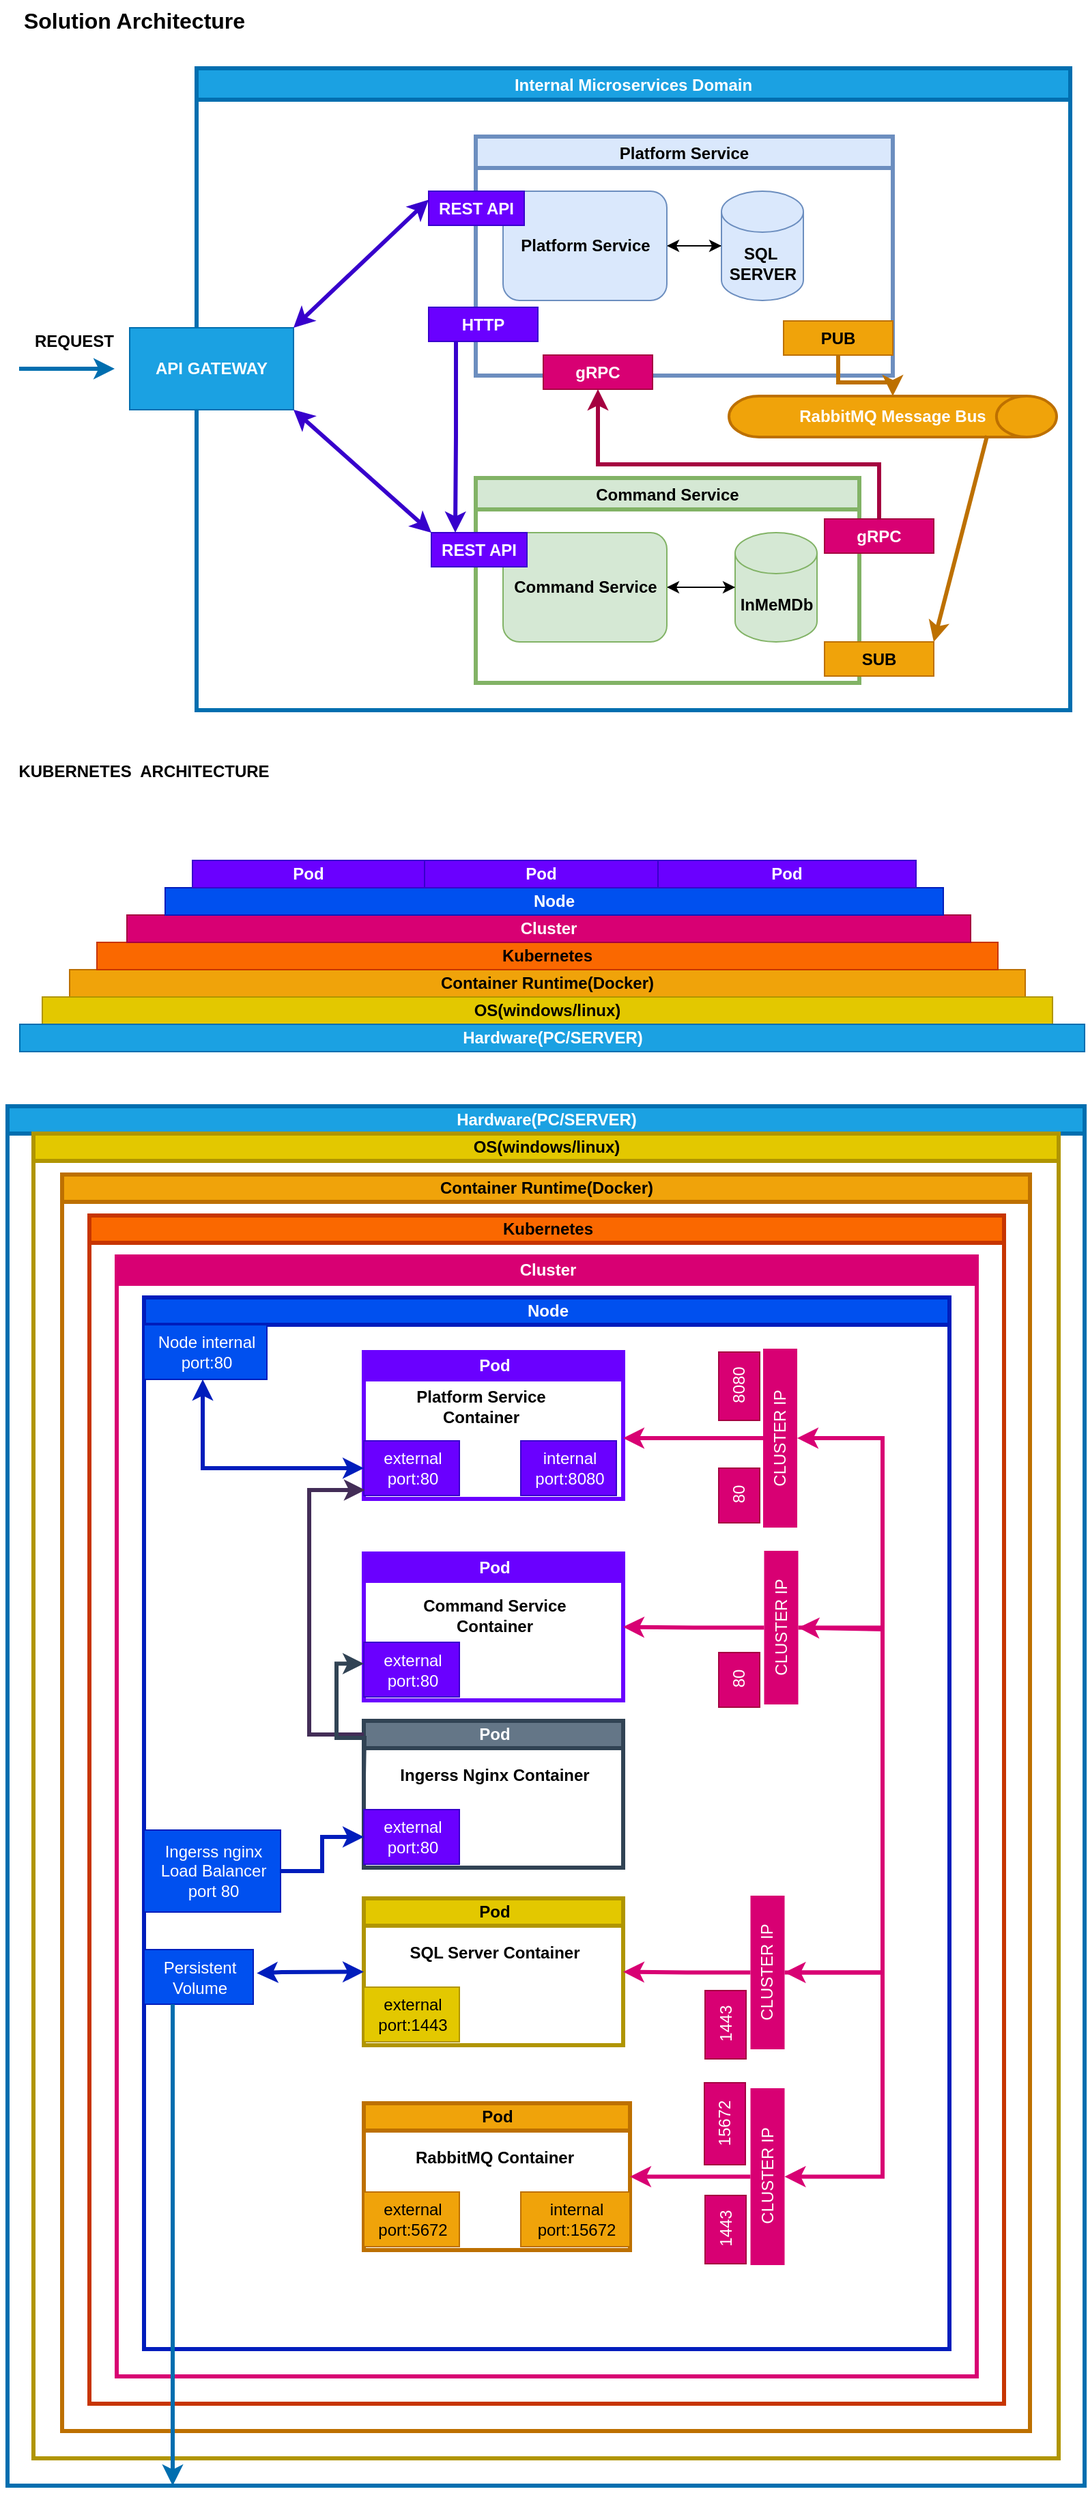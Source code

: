 <mxfile version="20.3.6" type="device"><diagram id="prtHgNgQTEPvFCAcTncT" name="Page-1"><mxGraphModel dx="1422" dy="1904" grid="1" gridSize="10" guides="1" tooltips="1" connect="1" arrows="1" fold="1" page="1" pageScale="1" pageWidth="827" pageHeight="1169" math="0" shadow="0"><root><mxCell id="0"/><mxCell id="1" parent="0"/><mxCell id="yb5WaZGSvJXZRwMpJCaK-34" value="&lt;span style=&quot;color: rgb(255, 255, 255);&quot;&gt;Hardware(PC/SERVER)&lt;/span&gt;" style="swimlane;html=1;startSize=20;horizontal=1;containerType=tree;glass=0;fillColor=#1ba1e2;strokeColor=#006EAF;fontColor=#ffffff;strokeWidth=3;" parent="1" vertex="1"><mxGeometry x="21.5" y="-350" width="789" height="1010" as="geometry"/></mxCell><mxCell id="yb5WaZGSvJXZRwMpJCaK-1" value="&lt;span style=&quot;&quot;&gt;OS(windows/linux)&lt;/span&gt;" style="swimlane;html=1;startSize=20;horizontal=1;containerType=tree;glass=0;fillColor=#e3c800;strokeColor=#B09500;fontColor=#000000;strokeWidth=3;" parent="yb5WaZGSvJXZRwMpJCaK-34" vertex="1"><mxGeometry x="19" y="20" width="751" height="970" as="geometry"/></mxCell><mxCell id="yb5WaZGSvJXZRwMpJCaK-75" value="&lt;span style=&quot;&quot;&gt;Container Runtime(Docker)&lt;/span&gt;" style="swimlane;html=1;startSize=20;horizontal=1;containerType=tree;glass=0;fillColor=#f0a30a;strokeColor=#BD7000;fontColor=#000000;strokeWidth=3;" parent="yb5WaZGSvJXZRwMpJCaK-1" vertex="1"><mxGeometry x="21" y="30" width="709" height="920" as="geometry"/></mxCell><mxCell id="yb5WaZGSvJXZRwMpJCaK-111" value="&lt;span style=&quot;&quot;&gt;Kubernetes&lt;/span&gt;" style="swimlane;html=1;startSize=20;horizontal=1;containerType=tree;glass=0;fillColor=#fa6800;strokeColor=#C73500;fontColor=#000000;strokeWidth=3;" parent="yb5WaZGSvJXZRwMpJCaK-75" vertex="1"><mxGeometry x="20" y="30" width="670" height="870" as="geometry"/></mxCell><mxCell id="yb5WaZGSvJXZRwMpJCaK-76" value="Cluster" style="swimlane;html=1;startSize=20;horizontal=1;containerType=tree;glass=0;fillColor=#d80073;strokeColor=#D80073;fontColor=#ffffff;strokeWidth=3;" parent="yb5WaZGSvJXZRwMpJCaK-111" vertex="1"><mxGeometry x="20" y="30" width="630" height="820" as="geometry"/></mxCell><mxCell id="yb5WaZGSvJXZRwMpJCaK-123" value="Node" style="swimlane;html=1;startSize=20;horizontal=1;containerType=tree;glass=0;fillColor=#0050ef;strokeColor=#001DBC;fontColor=#ffffff;strokeWidth=3;" parent="yb5WaZGSvJXZRwMpJCaK-76" vertex="1"><mxGeometry x="20" y="30" width="590" height="770" as="geometry"/></mxCell><mxCell id="yb5WaZGSvJXZRwMpJCaK-85" value="Node internal&lt;br&gt;port:80" style="text;html=1;align=center;verticalAlign=middle;resizable=0;points=[];autosize=1;strokeColor=#001DBC;fillColor=#0050ef;fontColor=#ffffff;" parent="yb5WaZGSvJXZRwMpJCaK-123" vertex="1"><mxGeometry y="20" width="90" height="40" as="geometry"/></mxCell><mxCell id="yb5WaZGSvJXZRwMpJCaK-77" value="Pod" style="swimlane;html=1;startSize=20;horizontal=1;containerType=tree;glass=0;fillColor=#6a00ff;strokeColor=#6A00FF;fontColor=#ffffff;strokeWidth=3;" parent="yb5WaZGSvJXZRwMpJCaK-123" vertex="1"><mxGeometry x="161" y="40" width="190" height="107.5" as="geometry"/></mxCell><mxCell id="yb5WaZGSvJXZRwMpJCaK-78" value="&lt;span style=&quot;&quot;&gt;Platform Service&lt;/span&gt;&lt;br style=&quot;&quot;&gt;&lt;span style=&quot;&quot;&gt;Container&lt;/span&gt;" style="text;html=1;align=center;verticalAlign=middle;resizable=0;points=[];autosize=1;strokeColor=none;fillColor=none;fontStyle=1" parent="yb5WaZGSvJXZRwMpJCaK-77" vertex="1"><mxGeometry x="25" y="20" width="120" height="40" as="geometry"/></mxCell><mxCell id="yb5WaZGSvJXZRwMpJCaK-79" value="external&lt;br&gt;port:80" style="text;html=1;align=center;verticalAlign=middle;resizable=0;points=[];autosize=1;strokeColor=#3700CC;fillColor=#6a00ff;fontColor=#ffffff;" parent="yb5WaZGSvJXZRwMpJCaK-77" vertex="1"><mxGeometry y="65" width="70" height="40" as="geometry"/></mxCell><mxCell id="yb5WaZGSvJXZRwMpJCaK-80" value="internal&lt;br&gt;port:8080" style="text;html=1;align=center;verticalAlign=middle;resizable=0;points=[];autosize=1;strokeColor=#3700CC;fillColor=#6a00ff;fontColor=#ffffff;" parent="yb5WaZGSvJXZRwMpJCaK-77" vertex="1"><mxGeometry x="115" y="65" width="70" height="40" as="geometry"/></mxCell><mxCell id="yb5WaZGSvJXZRwMpJCaK-86" value="" style="endArrow=classic;startArrow=classic;html=1;rounded=0;fillColor=#0050ef;strokeColor=#001DBC;strokeWidth=3;" parent="yb5WaZGSvJXZRwMpJCaK-123" target="yb5WaZGSvJXZRwMpJCaK-79" edge="1"><mxGeometry width="50" height="50" relative="1" as="geometry"><mxPoint x="43" y="60" as="sourcePoint"/><mxPoint x="501" y="210" as="targetPoint"/><Array as="points"><mxPoint x="43" y="125"/></Array></mxGeometry></mxCell><mxCell id="yb5WaZGSvJXZRwMpJCaK-150" value="Pod" style="swimlane;html=1;startSize=20;horizontal=1;containerType=tree;glass=0;fillColor=#6a00ff;strokeColor=#6A00FF;fontColor=#ffffff;strokeWidth=3;" parent="yb5WaZGSvJXZRwMpJCaK-123" vertex="1"><mxGeometry x="161" y="187.5" width="190" height="107.5" as="geometry"/></mxCell><mxCell id="yb5WaZGSvJXZRwMpJCaK-151" value="&lt;span style=&quot;&quot;&gt;Command Service&lt;/span&gt;&lt;br style=&quot;&quot;&gt;&lt;span style=&quot;&quot;&gt;Container&lt;/span&gt;" style="text;html=1;align=center;verticalAlign=middle;resizable=0;points=[];autosize=1;strokeColor=none;fillColor=none;fontStyle=1" parent="yb5WaZGSvJXZRwMpJCaK-150" vertex="1"><mxGeometry x="30" y="25" width="130" height="40" as="geometry"/></mxCell><mxCell id="yb5WaZGSvJXZRwMpJCaK-152" value="external&lt;br&gt;port:80" style="text;html=1;align=center;verticalAlign=middle;resizable=0;points=[];autosize=1;strokeColor=#3700CC;fillColor=#6a00ff;fontColor=#ffffff;" parent="yb5WaZGSvJXZRwMpJCaK-150" vertex="1"><mxGeometry y="65" width="70" height="40" as="geometry"/></mxCell><mxCell id="yb5WaZGSvJXZRwMpJCaK-161" value="80" style="text;html=1;align=center;verticalAlign=middle;resizable=0;points=[];autosize=1;strokeColor=#A50040;fillColor=#d80073;fontColor=#ffffff;rotation=-90;" parent="yb5WaZGSvJXZRwMpJCaK-123" vertex="1"><mxGeometry x="416" y="130" width="40" height="30" as="geometry"/></mxCell><mxCell id="yb5WaZGSvJXZRwMpJCaK-162" value="8080" style="text;html=1;align=center;verticalAlign=middle;resizable=0;points=[];autosize=1;strokeColor=#A50040;fillColor=#d80073;fontColor=#ffffff;rotation=-90;" parent="yb5WaZGSvJXZRwMpJCaK-123" vertex="1"><mxGeometry x="411" y="50" width="50" height="30" as="geometry"/></mxCell><mxCell id="yb5WaZGSvJXZRwMpJCaK-163" value="&lt;span style=&quot;color: rgb(255, 255, 255);&quot;&gt;CLUSTER IP&lt;/span&gt;" style="rounded=0;whiteSpace=wrap;html=1;strokeColor=none;strokeWidth=3;fillColor=#d80073;fontColor=#ffffff;rotation=-90;" parent="yb5WaZGSvJXZRwMpJCaK-123" vertex="1"><mxGeometry x="400.5" y="90.5" width="131" height="25" as="geometry"/></mxCell><mxCell id="yb5WaZGSvJXZRwMpJCaK-171" value="" style="endArrow=classic;startArrow=classic;html=1;rounded=0;strokeWidth=3;fillColor=#d80073;strokeColor=#D80073;exitX=0.5;exitY=1;exitDx=0;exitDy=0;entryX=0.5;entryY=1;entryDx=0;entryDy=0;" parent="yb5WaZGSvJXZRwMpJCaK-123" source="yb5WaZGSvJXZRwMpJCaK-172" target="yb5WaZGSvJXZRwMpJCaK-163" edge="1"><mxGeometry width="50" height="50" relative="1" as="geometry"><mxPoint x="540" y="392" as="sourcePoint"/><mxPoint x="590" y="212" as="targetPoint"/><Array as="points"><mxPoint x="541" y="243"/><mxPoint x="541" y="103"/></Array></mxGeometry></mxCell><mxCell id="yb5WaZGSvJXZRwMpJCaK-183" style="edgeStyle=orthogonalEdgeStyle;rounded=0;orthogonalLoop=1;jettySize=auto;html=1;entryX=1;entryY=0.5;entryDx=0;entryDy=0;strokeColor=#D80073;strokeWidth=3;" parent="yb5WaZGSvJXZRwMpJCaK-123" source="yb5WaZGSvJXZRwMpJCaK-172" target="yb5WaZGSvJXZRwMpJCaK-150" edge="1"><mxGeometry relative="1" as="geometry"/></mxCell><mxCell id="yb5WaZGSvJXZRwMpJCaK-191" style="edgeStyle=orthogonalEdgeStyle;rounded=0;orthogonalLoop=1;jettySize=auto;html=1;entryX=0.5;entryY=1;entryDx=0;entryDy=0;strokeColor=#D80073;strokeWidth=3;" parent="yb5WaZGSvJXZRwMpJCaK-123" source="yb5WaZGSvJXZRwMpJCaK-172" target="yb5WaZGSvJXZRwMpJCaK-187" edge="1"><mxGeometry relative="1" as="geometry"><Array as="points"><mxPoint x="541" y="242"/><mxPoint x="541" y="494"/></Array></mxGeometry></mxCell><mxCell id="yb5WaZGSvJXZRwMpJCaK-172" value="&lt;span style=&quot;color: rgb(255, 255, 255);&quot;&gt;CLUSTER IP&lt;/span&gt;" style="rounded=0;whiteSpace=wrap;html=1;strokeColor=none;strokeWidth=3;fillColor=#d80073;fontColor=#ffffff;rotation=-90;" parent="yb5WaZGSvJXZRwMpJCaK-123" vertex="1"><mxGeometry x="410.5" y="229.25" width="112.5" height="25" as="geometry"/></mxCell><mxCell id="yb5WaZGSvJXZRwMpJCaK-174" value="80" style="text;html=1;align=center;verticalAlign=middle;resizable=0;points=[];autosize=1;strokeColor=#A50040;fillColor=#d80073;fontColor=#ffffff;rotation=-90;" parent="yb5WaZGSvJXZRwMpJCaK-123" vertex="1"><mxGeometry x="416" y="265" width="40" height="30" as="geometry"/></mxCell><mxCell id="yb5WaZGSvJXZRwMpJCaK-175" value="Pod" style="swimlane;html=1;startSize=20;horizontal=1;containerType=tree;glass=0;fillColor=#647687;strokeColor=#314354;fontColor=#ffffff;strokeWidth=3;" parent="yb5WaZGSvJXZRwMpJCaK-123" vertex="1"><mxGeometry x="161" y="310" width="190" height="107.5" as="geometry"/></mxCell><mxCell id="yb5WaZGSvJXZRwMpJCaK-176" value="Ingerss Nginx Container" style="text;html=1;align=center;verticalAlign=middle;resizable=0;points=[];autosize=1;strokeColor=none;fillColor=none;fontStyle=1" parent="yb5WaZGSvJXZRwMpJCaK-175" vertex="1"><mxGeometry x="15" y="25" width="160" height="30" as="geometry"/></mxCell><mxCell id="yb5WaZGSvJXZRwMpJCaK-177" value="external&lt;br&gt;port:80" style="text;html=1;align=center;verticalAlign=middle;resizable=0;points=[];autosize=1;strokeColor=#3700CC;fillColor=#6a00ff;fontColor=#ffffff;" parent="yb5WaZGSvJXZRwMpJCaK-175" vertex="1"><mxGeometry y="65" width="70" height="40" as="geometry"/></mxCell><mxCell id="yb5WaZGSvJXZRwMpJCaK-178" style="edgeStyle=orthogonalEdgeStyle;rounded=0;orthogonalLoop=1;jettySize=auto;html=1;entryX=0.013;entryY=0.91;entryDx=0;entryDy=0;strokeColor=#432D57;strokeWidth=3;fillColor=#76608a;entryPerimeter=0;" parent="yb5WaZGSvJXZRwMpJCaK-123" target="yb5WaZGSvJXZRwMpJCaK-79" edge="1"><mxGeometry relative="1" as="geometry"><mxPoint x="161" y="320" as="sourcePoint"/><Array as="points"><mxPoint x="121" y="320"/><mxPoint x="121" y="141"/><mxPoint x="162" y="141"/></Array></mxGeometry></mxCell><mxCell id="yb5WaZGSvJXZRwMpJCaK-179" style="edgeStyle=orthogonalEdgeStyle;rounded=0;orthogonalLoop=1;jettySize=auto;html=1;strokeColor=#314354;strokeWidth=3;fillColor=#647687;entryX=0;entryY=0.75;entryDx=0;entryDy=0;" parent="yb5WaZGSvJXZRwMpJCaK-123" target="yb5WaZGSvJXZRwMpJCaK-150" edge="1"><mxGeometry relative="1" as="geometry"><mxPoint x="161" y="350" as="sourcePoint"/><mxPoint x="121" y="290" as="targetPoint"/></mxGeometry></mxCell><mxCell id="yb5WaZGSvJXZRwMpJCaK-181" style="edgeStyle=orthogonalEdgeStyle;rounded=0;orthogonalLoop=1;jettySize=auto;html=1;strokeColor=#001DBC;strokeWidth=3;fillColor=#0050ef;" parent="yb5WaZGSvJXZRwMpJCaK-123" source="yb5WaZGSvJXZRwMpJCaK-180" target="yb5WaZGSvJXZRwMpJCaK-177" edge="1"><mxGeometry relative="1" as="geometry"/></mxCell><mxCell id="yb5WaZGSvJXZRwMpJCaK-180" value="Ingerss nginx&lt;br&gt;Load Balancer&lt;br&gt;port 80" style="text;html=1;align=center;verticalAlign=middle;resizable=0;points=[];autosize=1;strokeColor=#001DBC;fillColor=#0050ef;fontColor=#ffffff;" parent="yb5WaZGSvJXZRwMpJCaK-123" vertex="1"><mxGeometry y="390" width="100" height="60" as="geometry"/></mxCell><mxCell id="yb5WaZGSvJXZRwMpJCaK-184" value="Pod" style="swimlane;html=1;startSize=20;horizontal=1;containerType=tree;glass=0;fillColor=#e3c800;strokeColor=#B09500;fontColor=#000000;strokeWidth=3;" parent="yb5WaZGSvJXZRwMpJCaK-123" vertex="1"><mxGeometry x="161" y="440" width="190" height="107.5" as="geometry"/></mxCell><mxCell id="yb5WaZGSvJXZRwMpJCaK-185" value="SQL Server Container" style="text;html=1;align=center;verticalAlign=middle;resizable=0;points=[];autosize=1;strokeColor=none;fillColor=none;fontStyle=1" parent="yb5WaZGSvJXZRwMpJCaK-184" vertex="1"><mxGeometry x="20" y="25" width="150" height="30" as="geometry"/></mxCell><mxCell id="yb5WaZGSvJXZRwMpJCaK-186" value="external&lt;br&gt;port:1443" style="text;html=1;align=center;verticalAlign=middle;resizable=0;points=[];autosize=1;strokeColor=#B09500;fillColor=#e3c800;fontColor=#000000;" parent="yb5WaZGSvJXZRwMpJCaK-184" vertex="1"><mxGeometry y="65" width="70" height="40" as="geometry"/></mxCell><mxCell id="yb5WaZGSvJXZRwMpJCaK-189" style="edgeStyle=orthogonalEdgeStyle;rounded=0;orthogonalLoop=1;jettySize=auto;html=1;entryX=1;entryY=0.5;entryDx=0;entryDy=0;strokeColor=#D80073;strokeWidth=3;" parent="yb5WaZGSvJXZRwMpJCaK-123" source="yb5WaZGSvJXZRwMpJCaK-187" target="yb5WaZGSvJXZRwMpJCaK-184" edge="1"><mxGeometry relative="1" as="geometry"/></mxCell><mxCell id="yb5WaZGSvJXZRwMpJCaK-200" style="edgeStyle=orthogonalEdgeStyle;rounded=0;orthogonalLoop=1;jettySize=auto;html=1;entryX=0.5;entryY=1;entryDx=0;entryDy=0;strokeColor=#D80073;strokeWidth=3;" parent="yb5WaZGSvJXZRwMpJCaK-123" source="yb5WaZGSvJXZRwMpJCaK-187" target="yb5WaZGSvJXZRwMpJCaK-196" edge="1"><mxGeometry relative="1" as="geometry"><Array as="points"><mxPoint x="541" y="494"/><mxPoint x="541" y="644"/></Array></mxGeometry></mxCell><mxCell id="yb5WaZGSvJXZRwMpJCaK-187" value="&lt;span style=&quot;color: rgb(255, 255, 255);&quot;&gt;CLUSTER IP&lt;/span&gt;" style="rounded=0;whiteSpace=wrap;html=1;strokeColor=none;strokeWidth=3;fillColor=#d80073;fontColor=#ffffff;rotation=-90;" parent="yb5WaZGSvJXZRwMpJCaK-123" vertex="1"><mxGeometry x="400.5" y="481.75" width="112.5" height="25" as="geometry"/></mxCell><mxCell id="yb5WaZGSvJXZRwMpJCaK-188" value="1443" style="text;html=1;align=center;verticalAlign=middle;resizable=0;points=[];autosize=1;strokeColor=#A50040;fillColor=#d80073;fontColor=#ffffff;rotation=-90;" parent="yb5WaZGSvJXZRwMpJCaK-123" vertex="1"><mxGeometry x="401" y="517.5" width="50" height="30" as="geometry"/></mxCell><mxCell id="yb5WaZGSvJXZRwMpJCaK-192" value="Pod" style="swimlane;html=1;startSize=20;horizontal=1;containerType=tree;glass=0;fillColor=#f0a30a;strokeColor=#BD7000;fontColor=#000000;strokeWidth=3;" parent="yb5WaZGSvJXZRwMpJCaK-123" vertex="1"><mxGeometry x="161" y="590" width="195" height="107.5" as="geometry"/></mxCell><mxCell id="yb5WaZGSvJXZRwMpJCaK-193" value="RabbitMQ Container" style="text;html=1;align=center;verticalAlign=middle;resizable=0;points=[];autosize=1;strokeColor=none;fillColor=none;fontStyle=1" parent="yb5WaZGSvJXZRwMpJCaK-192" vertex="1"><mxGeometry x="25" y="25" width="140" height="30" as="geometry"/></mxCell><mxCell id="yb5WaZGSvJXZRwMpJCaK-194" value="external&lt;br&gt;port:5672" style="text;html=1;align=center;verticalAlign=middle;resizable=0;points=[];autosize=1;strokeColor=#BD7000;fillColor=#f0a30a;fontColor=#000000;" parent="yb5WaZGSvJXZRwMpJCaK-192" vertex="1"><mxGeometry y="65" width="70" height="40" as="geometry"/></mxCell><mxCell id="yb5WaZGSvJXZRwMpJCaK-198" value="internal&lt;br&gt;port:15672" style="text;html=1;align=center;verticalAlign=middle;resizable=0;points=[];autosize=1;strokeColor=#BD7000;fillColor=#f0a30a;fontColor=#000000;" parent="yb5WaZGSvJXZRwMpJCaK-192" vertex="1"><mxGeometry x="115" y="65" width="80" height="40" as="geometry"/></mxCell><mxCell id="yb5WaZGSvJXZRwMpJCaK-195" style="edgeStyle=orthogonalEdgeStyle;rounded=0;orthogonalLoop=1;jettySize=auto;html=1;entryX=1;entryY=0.5;entryDx=0;entryDy=0;strokeColor=#D80073;strokeWidth=3;" parent="yb5WaZGSvJXZRwMpJCaK-123" source="yb5WaZGSvJXZRwMpJCaK-196" target="yb5WaZGSvJXZRwMpJCaK-192" edge="1"><mxGeometry relative="1" as="geometry"/></mxCell><mxCell id="yb5WaZGSvJXZRwMpJCaK-196" value="&lt;span style=&quot;color: rgb(255, 255, 255);&quot;&gt;CLUSTER IP&lt;/span&gt;" style="rounded=0;whiteSpace=wrap;html=1;strokeColor=none;strokeWidth=3;fillColor=#d80073;fontColor=#ffffff;rotation=-90;" parent="yb5WaZGSvJXZRwMpJCaK-123" vertex="1"><mxGeometry x="392" y="631.25" width="129.5" height="25" as="geometry"/></mxCell><mxCell id="yb5WaZGSvJXZRwMpJCaK-197" value="1443" style="text;html=1;align=center;verticalAlign=middle;resizable=0;points=[];autosize=1;strokeColor=#A50040;fillColor=#d80073;fontColor=#ffffff;rotation=-90;" parent="yb5WaZGSvJXZRwMpJCaK-123" vertex="1"><mxGeometry x="401" y="667.5" width="50" height="30" as="geometry"/></mxCell><mxCell id="yb5WaZGSvJXZRwMpJCaK-199" value="15672" style="text;html=1;align=center;verticalAlign=middle;resizable=0;points=[];autosize=1;strokeColor=#A50040;fillColor=#d80073;fontColor=#ffffff;rotation=-90;" parent="yb5WaZGSvJXZRwMpJCaK-123" vertex="1"><mxGeometry x="395.5" y="590" width="60" height="30" as="geometry"/></mxCell><mxCell id="yb5WaZGSvJXZRwMpJCaK-205" value="Persistent &lt;br&gt;Volume" style="text;html=1;align=center;verticalAlign=middle;resizable=0;points=[];autosize=1;strokeColor=#001DBC;fillColor=#0050ef;fontColor=#ffffff;" parent="yb5WaZGSvJXZRwMpJCaK-123" vertex="1"><mxGeometry y="477.5" width="80" height="40" as="geometry"/></mxCell><mxCell id="yb5WaZGSvJXZRwMpJCaK-206" value="" style="endArrow=classic;startArrow=classic;html=1;rounded=0;strokeColor=#001DBC;strokeWidth=3;entryX=0;entryY=0.5;entryDx=0;entryDy=0;exitX=1.033;exitY=0.431;exitDx=0;exitDy=0;exitPerimeter=0;fillColor=#0050ef;" parent="yb5WaZGSvJXZRwMpJCaK-123" source="yb5WaZGSvJXZRwMpJCaK-205" target="yb5WaZGSvJXZRwMpJCaK-184" edge="1"><mxGeometry width="50" height="50" relative="1" as="geometry"><mxPoint x="401" y="590" as="sourcePoint"/><mxPoint x="451" y="540" as="targetPoint"/><Array as="points"><mxPoint x="101" y="494"/></Array></mxGeometry></mxCell><mxCell id="yb5WaZGSvJXZRwMpJCaK-135" value="Container Runtime(Docker)" style="whiteSpace=wrap;html=1;fillColor=#f0a30a;strokeColor=#BD7000;fontStyle=1;fontColor=#000000;" parent="1" vertex="1"><mxGeometry x="67" y="-450" width="700" height="20" as="geometry"/></mxCell><mxCell id="yb5WaZGSvJXZRwMpJCaK-136" value="OS(windows/linux)" style="whiteSpace=wrap;html=1;fillColor=#e3c800;strokeColor=#B09500;fontStyle=1;fontColor=#000000;" parent="1" vertex="1"><mxGeometry x="47" y="-430" width="740" height="20" as="geometry"/></mxCell><mxCell id="yb5WaZGSvJXZRwMpJCaK-137" value="Hardware(PC/SERVER)" style="whiteSpace=wrap;html=1;fillColor=#1ba1e2;strokeColor=#006EAF;fontStyle=1;fontColor=#ffffff;" parent="1" vertex="1"><mxGeometry x="30.5" y="-410" width="780" height="20" as="geometry"/></mxCell><mxCell id="yb5WaZGSvJXZRwMpJCaK-138" value="Kubernetes" style="whiteSpace=wrap;html=1;fillColor=#fa6800;strokeColor=#C73500;fontStyle=1;fontColor=#000000;" parent="1" vertex="1"><mxGeometry x="87" y="-470" width="660" height="20" as="geometry"/></mxCell><mxCell id="yb5WaZGSvJXZRwMpJCaK-139" value="Cluster" style="whiteSpace=wrap;html=1;fillColor=#d80073;strokeColor=#A50040;fontStyle=1;fontColor=#ffffff;" parent="1" vertex="1"><mxGeometry x="109" y="-490" width="618" height="20" as="geometry"/></mxCell><mxCell id="yb5WaZGSvJXZRwMpJCaK-140" value="Node" style="whiteSpace=wrap;html=1;fillColor=#0050ef;strokeColor=#001DBC;fontStyle=1;fontColor=#ffffff;" parent="1" vertex="1"><mxGeometry x="137" y="-510" width="570" height="20" as="geometry"/></mxCell><mxCell id="yb5WaZGSvJXZRwMpJCaK-142" value="Pod" style="whiteSpace=wrap;html=1;fillColor=#6a00ff;strokeColor=#3700CC;fontStyle=1;fontColor=#ffffff;" parent="1" vertex="1"><mxGeometry x="157" y="-530" width="170" height="20" as="geometry"/></mxCell><mxCell id="yb5WaZGSvJXZRwMpJCaK-144" value="Pod" style="whiteSpace=wrap;html=1;fillColor=#6a00ff;strokeColor=#3700CC;fontStyle=1;fontColor=#ffffff;" parent="1" vertex="1"><mxGeometry x="327" y="-530" width="171" height="20" as="geometry"/></mxCell><mxCell id="yb5WaZGSvJXZRwMpJCaK-145" value="Pod" style="whiteSpace=wrap;html=1;fillColor=#6a00ff;strokeColor=#3700CC;fontStyle=1;fontColor=#ffffff;" parent="1" vertex="1"><mxGeometry x="498" y="-530" width="189" height="20" as="geometry"/></mxCell><mxCell id="yb5WaZGSvJXZRwMpJCaK-182" style="edgeStyle=orthogonalEdgeStyle;rounded=0;orthogonalLoop=1;jettySize=auto;html=1;strokeColor=#D80073;strokeWidth=3;" parent="1" source="yb5WaZGSvJXZRwMpJCaK-163" edge="1"><mxGeometry relative="1" as="geometry"><mxPoint x="472.5" y="-107" as="targetPoint"/></mxGeometry></mxCell><mxCell id="yb5WaZGSvJXZRwMpJCaK-207" style="edgeStyle=orthogonalEdgeStyle;rounded=0;orthogonalLoop=1;jettySize=auto;html=1;strokeColor=#006EAF;strokeWidth=3;fillColor=#1ba1e2;" parent="1" source="yb5WaZGSvJXZRwMpJCaK-205" edge="1"><mxGeometry relative="1" as="geometry"><mxPoint x="142.5" y="660" as="targetPoint"/><Array as="points"><mxPoint x="142.5" y="660"/></Array></mxGeometry></mxCell><mxCell id="vWRU2-PP_R25ILfFGzVi-1" value="&lt;b style=&quot;font-size: 16px;&quot;&gt;Solution Architecture&lt;/b&gt;" style="text;html=1;align=center;verticalAlign=middle;resizable=0;points=[];autosize=1;strokeColor=none;fillColor=none;fontSize=16;" parent="1" vertex="1"><mxGeometry x="19" y="-1160" width="190" height="30" as="geometry"/></mxCell><mxCell id="vWRU2-PP_R25ILfFGzVi-3" value="Internal Microservices Domain" style="swimlane;fillColor=#1ba1e2;fontColor=#ffffff;strokeColor=#006EAF;strokeWidth=3;" parent="1" vertex="1"><mxGeometry x="160" y="-1110" width="640" height="470" as="geometry"/></mxCell><mxCell id="vWRU2-PP_R25ILfFGzVi-4" value="&lt;b&gt;API GATEWAY&lt;/b&gt;" style="rounded=0;whiteSpace=wrap;html=1;fillColor=#1ba1e2;fontColor=#ffffff;strokeColor=#006EAF;" parent="vWRU2-PP_R25ILfFGzVi-3" vertex="1"><mxGeometry x="-49" y="190" width="120" height="60" as="geometry"/></mxCell><mxCell id="vWRU2-PP_R25ILfFGzVi-5" value="Platform Service" style="swimlane;fillColor=#dae8fc;strokeColor=#6c8ebf;strokeWidth=3;" parent="vWRU2-PP_R25ILfFGzVi-3" vertex="1"><mxGeometry x="204.5" y="50" width="305.5" height="175" as="geometry"/></mxCell><mxCell id="vWRU2-PP_R25ILfFGzVi-11" value="" style="edgeStyle=orthogonalEdgeStyle;rounded=0;orthogonalLoop=1;jettySize=auto;html=1;" parent="vWRU2-PP_R25ILfFGzVi-5" source="vWRU2-PP_R25ILfFGzVi-8" target="vWRU2-PP_R25ILfFGzVi-9" edge="1"><mxGeometry relative="1" as="geometry"/></mxCell><mxCell id="vWRU2-PP_R25ILfFGzVi-8" value="&lt;b&gt;SQL&amp;nbsp;&lt;br&gt;SERVER&lt;/b&gt;" style="shape=cylinder3;whiteSpace=wrap;html=1;boundedLbl=1;backgroundOutline=1;size=15;fillColor=#dae8fc;strokeColor=#6c8ebf;" parent="vWRU2-PP_R25ILfFGzVi-5" vertex="1"><mxGeometry x="180" y="40" width="60" height="80" as="geometry"/></mxCell><mxCell id="vWRU2-PP_R25ILfFGzVi-10" value="" style="edgeStyle=orthogonalEdgeStyle;rounded=0;orthogonalLoop=1;jettySize=auto;html=1;" parent="vWRU2-PP_R25ILfFGzVi-5" source="vWRU2-PP_R25ILfFGzVi-9" target="vWRU2-PP_R25ILfFGzVi-8" edge="1"><mxGeometry relative="1" as="geometry"/></mxCell><mxCell id="vWRU2-PP_R25ILfFGzVi-9" value="&lt;span style=&quot;font-weight: 700;&quot;&gt;Platform Service&lt;/span&gt;" style="rounded=1;whiteSpace=wrap;html=1;fillColor=#dae8fc;strokeColor=#6c8ebf;" parent="vWRU2-PP_R25ILfFGzVi-5" vertex="1"><mxGeometry x="20" y="40" width="120" height="80" as="geometry"/></mxCell><mxCell id="vWRU2-PP_R25ILfFGzVi-30" value="&lt;b&gt;PUB&lt;/b&gt;" style="rounded=0;whiteSpace=wrap;html=1;fillColor=#f0a30a;fontColor=#000000;strokeColor=#BD7000;" parent="vWRU2-PP_R25ILfFGzVi-5" vertex="1"><mxGeometry x="225.5" y="135" width="80" height="25" as="geometry"/></mxCell><mxCell id="vWRU2-PP_R25ILfFGzVi-56" value="&lt;b&gt;gRPC&lt;/b&gt;" style="rounded=0;whiteSpace=wrap;html=1;fillColor=#d80073;fontColor=#ffffff;strokeColor=#A50040;" parent="vWRU2-PP_R25ILfFGzVi-5" vertex="1"><mxGeometry x="49.5" y="160" width="80" height="25" as="geometry"/></mxCell><mxCell id="vWRU2-PP_R25ILfFGzVi-12" value="Command Service" style="swimlane;fillColor=#d5e8d4;strokeColor=#82b366;strokeWidth=3;" parent="vWRU2-PP_R25ILfFGzVi-3" vertex="1"><mxGeometry x="204.5" y="300" width="281" height="150" as="geometry"><mxRectangle x="330" y="290" width="150" height="30" as="alternateBounds"/></mxGeometry></mxCell><mxCell id="vWRU2-PP_R25ILfFGzVi-13" value="" style="edgeStyle=orthogonalEdgeStyle;rounded=0;orthogonalLoop=1;jettySize=auto;html=1;" parent="vWRU2-PP_R25ILfFGzVi-12" source="vWRU2-PP_R25ILfFGzVi-14" target="vWRU2-PP_R25ILfFGzVi-16" edge="1"><mxGeometry relative="1" as="geometry"/></mxCell><mxCell id="vWRU2-PP_R25ILfFGzVi-14" value="&lt;b&gt;InMeMDb&lt;/b&gt;" style="shape=cylinder3;whiteSpace=wrap;html=1;boundedLbl=1;backgroundOutline=1;size=15;fillColor=#d5e8d4;strokeColor=#82b366;" parent="vWRU2-PP_R25ILfFGzVi-12" vertex="1"><mxGeometry x="190" y="40" width="60" height="80" as="geometry"/></mxCell><mxCell id="vWRU2-PP_R25ILfFGzVi-15" value="" style="edgeStyle=orthogonalEdgeStyle;rounded=0;orthogonalLoop=1;jettySize=auto;html=1;" parent="vWRU2-PP_R25ILfFGzVi-12" source="vWRU2-PP_R25ILfFGzVi-16" target="vWRU2-PP_R25ILfFGzVi-14" edge="1"><mxGeometry relative="1" as="geometry"/></mxCell><mxCell id="vWRU2-PP_R25ILfFGzVi-16" value="&lt;span style=&quot;font-weight: 700;&quot;&gt;Command Service&lt;/span&gt;" style="rounded=1;whiteSpace=wrap;html=1;fillColor=#d5e8d4;strokeColor=#82b366;" parent="vWRU2-PP_R25ILfFGzVi-12" vertex="1"><mxGeometry x="20" y="40" width="120" height="80" as="geometry"/></mxCell><mxCell id="vWRU2-PP_R25ILfFGzVi-17" value="&lt;b&gt;RabbitMQ Message Bus&lt;/b&gt;" style="strokeWidth=2;html=1;shape=mxgraph.flowchart.direct_data;whiteSpace=wrap;fillColor=#f0a30a;fontColor=#FFFFFF;strokeColor=#BD7000;" parent="vWRU2-PP_R25ILfFGzVi-3" vertex="1"><mxGeometry x="390" y="240" width="240" height="30" as="geometry"/></mxCell><mxCell id="vWRU2-PP_R25ILfFGzVi-18" value="&lt;b&gt;REST API&lt;/b&gt;" style="rounded=0;whiteSpace=wrap;html=1;fillColor=#6a00ff;fontColor=#ffffff;strokeColor=#3700CC;" parent="vWRU2-PP_R25ILfFGzVi-3" vertex="1"><mxGeometry x="170" y="90" width="70" height="25" as="geometry"/></mxCell><mxCell id="vWRU2-PP_R25ILfFGzVi-20" value="&lt;b&gt;REST API&lt;/b&gt;" style="rounded=0;whiteSpace=wrap;html=1;fillColor=#6a00ff;fontColor=#ffffff;strokeColor=#3700CC;" parent="vWRU2-PP_R25ILfFGzVi-3" vertex="1"><mxGeometry x="172" y="340" width="70" height="25" as="geometry"/></mxCell><mxCell id="vWRU2-PP_R25ILfFGzVi-21" value="" style="endArrow=classic;startArrow=classic;html=1;rounded=0;fontColor=#FFFFFF;entryX=0;entryY=0.25;entryDx=0;entryDy=0;exitX=1;exitY=0;exitDx=0;exitDy=0;fillColor=#6a00ff;strokeColor=#3700CC;strokeWidth=3;" parent="vWRU2-PP_R25ILfFGzVi-3" source="vWRU2-PP_R25ILfFGzVi-4" target="vWRU2-PP_R25ILfFGzVi-18" edge="1"><mxGeometry width="50" height="50" relative="1" as="geometry"><mxPoint x="290" y="300" as="sourcePoint"/><mxPoint x="340" y="250" as="targetPoint"/><Array as="points"/></mxGeometry></mxCell><mxCell id="vWRU2-PP_R25ILfFGzVi-22" value="" style="endArrow=classic;startArrow=classic;html=1;rounded=0;fontColor=#FFFFFF;entryX=0;entryY=0;entryDx=0;entryDy=0;exitX=1;exitY=1;exitDx=0;exitDy=0;fillColor=#6a00ff;strokeColor=#3700CC;strokeWidth=3;" parent="vWRU2-PP_R25ILfFGzVi-3" source="vWRU2-PP_R25ILfFGzVi-4" target="vWRU2-PP_R25ILfFGzVi-20" edge="1"><mxGeometry width="50" height="50" relative="1" as="geometry"><mxPoint x="81" y="230" as="sourcePoint"/><mxPoint x="180" y="106.25" as="targetPoint"/><Array as="points"/></mxGeometry></mxCell><mxCell id="vWRU2-PP_R25ILfFGzVi-25" style="edgeStyle=orthogonalEdgeStyle;rounded=0;orthogonalLoop=1;jettySize=auto;html=1;exitX=0.25;exitY=1;exitDx=0;exitDy=0;entryX=0.25;entryY=0;entryDx=0;entryDy=0;strokeWidth=3;fontColor=#FFFFFF;fillColor=#6a00ff;strokeColor=#3700CC;" parent="vWRU2-PP_R25ILfFGzVi-3" source="vWRU2-PP_R25ILfFGzVi-23" target="vWRU2-PP_R25ILfFGzVi-20" edge="1"><mxGeometry relative="1" as="geometry"/></mxCell><mxCell id="vWRU2-PP_R25ILfFGzVi-23" value="&lt;b&gt;HTTP&lt;/b&gt;" style="rounded=0;whiteSpace=wrap;html=1;fillColor=#6a00ff;fontColor=#ffffff;strokeColor=#3700CC;" parent="vWRU2-PP_R25ILfFGzVi-3" vertex="1"><mxGeometry x="170" y="175" width="80" height="25" as="geometry"/></mxCell><mxCell id="vWRU2-PP_R25ILfFGzVi-31" value="" style="edgeStyle=orthogonalEdgeStyle;rounded=0;orthogonalLoop=1;jettySize=auto;html=1;strokeWidth=3;fontSize=16;fontColor=#000000;fillColor=#f0a30a;strokeColor=#BD7000;" parent="vWRU2-PP_R25ILfFGzVi-3" source="vWRU2-PP_R25ILfFGzVi-30" target="vWRU2-PP_R25ILfFGzVi-17" edge="1"><mxGeometry relative="1" as="geometry"/></mxCell><mxCell id="vWRU2-PP_R25ILfFGzVi-53" value="&lt;b&gt;SUB&lt;/b&gt;" style="rounded=0;whiteSpace=wrap;html=1;fillColor=#f0a30a;fontColor=#000000;strokeColor=#BD7000;" parent="vWRU2-PP_R25ILfFGzVi-3" vertex="1"><mxGeometry x="460" y="420" width="80" height="25" as="geometry"/></mxCell><mxCell id="vWRU2-PP_R25ILfFGzVi-54" value="" style="endArrow=classic;html=1;rounded=0;strokeWidth=3;fontSize=16;fontColor=#000000;exitX=0.788;exitY=0.967;exitDx=0;exitDy=0;exitPerimeter=0;entryX=1;entryY=0;entryDx=0;entryDy=0;fillColor=#f0a30a;strokeColor=#BD7000;" parent="vWRU2-PP_R25ILfFGzVi-3" source="vWRU2-PP_R25ILfFGzVi-17" target="vWRU2-PP_R25ILfFGzVi-53" edge="1"><mxGeometry width="50" height="50" relative="1" as="geometry"><mxPoint x="230" y="300" as="sourcePoint"/><mxPoint x="280" y="250" as="targetPoint"/></mxGeometry></mxCell><mxCell id="vWRU2-PP_R25ILfFGzVi-68" style="edgeStyle=orthogonalEdgeStyle;rounded=0;orthogonalLoop=1;jettySize=auto;html=1;entryX=0.5;entryY=1;entryDx=0;entryDy=0;strokeWidth=3;fontSize=16;fontColor=#000000;fillColor=#d80073;strokeColor=#A50040;" parent="vWRU2-PP_R25ILfFGzVi-3" source="vWRU2-PP_R25ILfFGzVi-66" target="vWRU2-PP_R25ILfFGzVi-56" edge="1"><mxGeometry relative="1" as="geometry"><Array as="points"><mxPoint x="500" y="290"/><mxPoint x="294" y="290"/></Array></mxGeometry></mxCell><mxCell id="vWRU2-PP_R25ILfFGzVi-66" value="&lt;b&gt;gRPC&lt;/b&gt;" style="rounded=0;whiteSpace=wrap;html=1;fillColor=#d80073;fontColor=#ffffff;strokeColor=#A50040;" parent="vWRU2-PP_R25ILfFGzVi-3" vertex="1"><mxGeometry x="460" y="330" width="80" height="25" as="geometry"/></mxCell><mxCell id="vWRU2-PP_R25ILfFGzVi-27" value="" style="endArrow=classic;html=1;rounded=0;strokeWidth=3;fontColor=#FFFFFF;fillColor=#1ba1e2;strokeColor=#006EAF;" parent="1" edge="1"><mxGeometry width="50" height="50" relative="1" as="geometry"><mxPoint x="30" y="-890" as="sourcePoint"/><mxPoint x="100" y="-890" as="targetPoint"/><Array as="points"/></mxGeometry></mxCell><mxCell id="vWRU2-PP_R25ILfFGzVi-28" value="REQUEST" style="text;html=1;align=center;verticalAlign=middle;resizable=0;points=[];autosize=1;strokeColor=none;fillColor=none;fontColor=#000000;fontStyle=1" parent="1" vertex="1"><mxGeometry x="30" y="-925" width="80" height="30" as="geometry"/></mxCell><mxCell id="vWRU2-PP_R25ILfFGzVi-55" value="&lt;b&gt;KUBERNETES&amp;nbsp; ARCHITECTURE&lt;/b&gt;" style="text;html=1;align=center;verticalAlign=middle;resizable=0;points=[];autosize=1;strokeColor=none;fillColor=none;" parent="1" vertex="1"><mxGeometry x="16" y="-610" width="210" height="30" as="geometry"/></mxCell></root></mxGraphModel></diagram></mxfile>